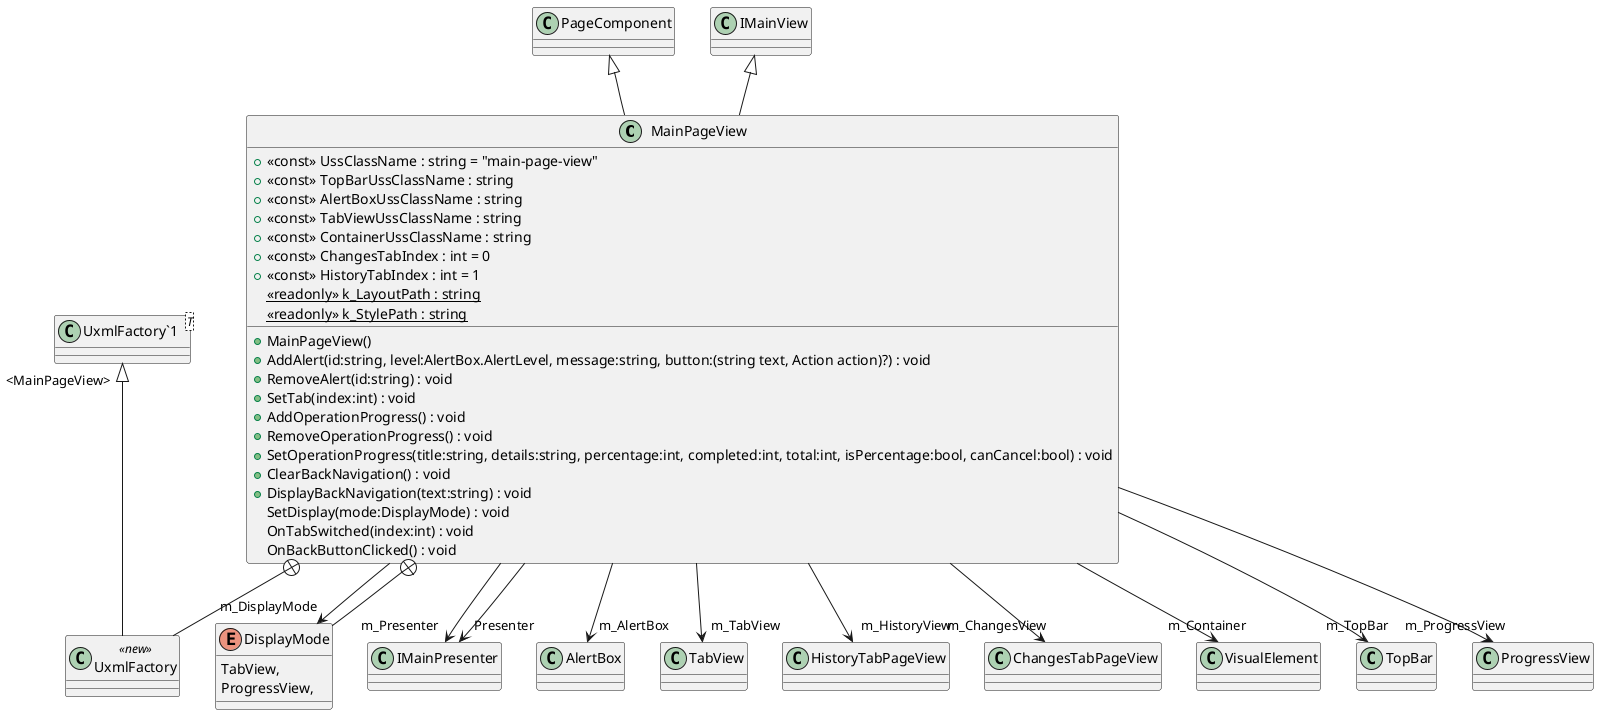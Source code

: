 @startuml
class MainPageView {
    + <<const>> UssClassName : string = "main-page-view"
    + <<const>> TopBarUssClassName : string
    + <<const>> AlertBoxUssClassName : string
    + <<const>> TabViewUssClassName : string
    + <<const>> ContainerUssClassName : string
    + <<const>> ChangesTabIndex : int = 0
    + <<const>> HistoryTabIndex : int = 1
    {static} <<readonly>> k_LayoutPath : string
    {static} <<readonly>> k_StylePath : string
    + MainPageView()
    + AddAlert(id:string, level:AlertBox.AlertLevel, message:string, button:(string text, Action action)?) : void
    + RemoveAlert(id:string) : void
    + SetTab(index:int) : void
    + AddOperationProgress() : void
    + RemoveOperationProgress() : void
    + SetOperationProgress(title:string, details:string, percentage:int, completed:int, total:int, isPercentage:bool, canCancel:bool) : void
    + ClearBackNavigation() : void
    + DisplayBackNavigation(text:string) : void
    SetDisplay(mode:DisplayMode) : void
    OnTabSwitched(index:int) : void
    OnBackButtonClicked() : void
}
class UxmlFactory <<new>> {
}
enum DisplayMode {
    TabView,
    ProgressView,
}
class "UxmlFactory`1"<T> {
}
PageComponent <|-- MainPageView
IMainView <|-- MainPageView
MainPageView --> "m_Presenter" IMainPresenter
MainPageView --> "m_AlertBox" AlertBox
MainPageView --> "m_TabView" TabView
MainPageView --> "m_HistoryView" HistoryTabPageView
MainPageView --> "m_ChangesView" ChangesTabPageView
MainPageView --> "m_Container" VisualElement
MainPageView --> "m_TopBar" TopBar
MainPageView --> "m_ProgressView" ProgressView
MainPageView --> "m_DisplayMode" DisplayMode
MainPageView --> "Presenter" IMainPresenter
MainPageView +-- UxmlFactory
"UxmlFactory`1" "<MainPageView>" <|-- UxmlFactory
MainPageView +-- DisplayMode
@enduml
